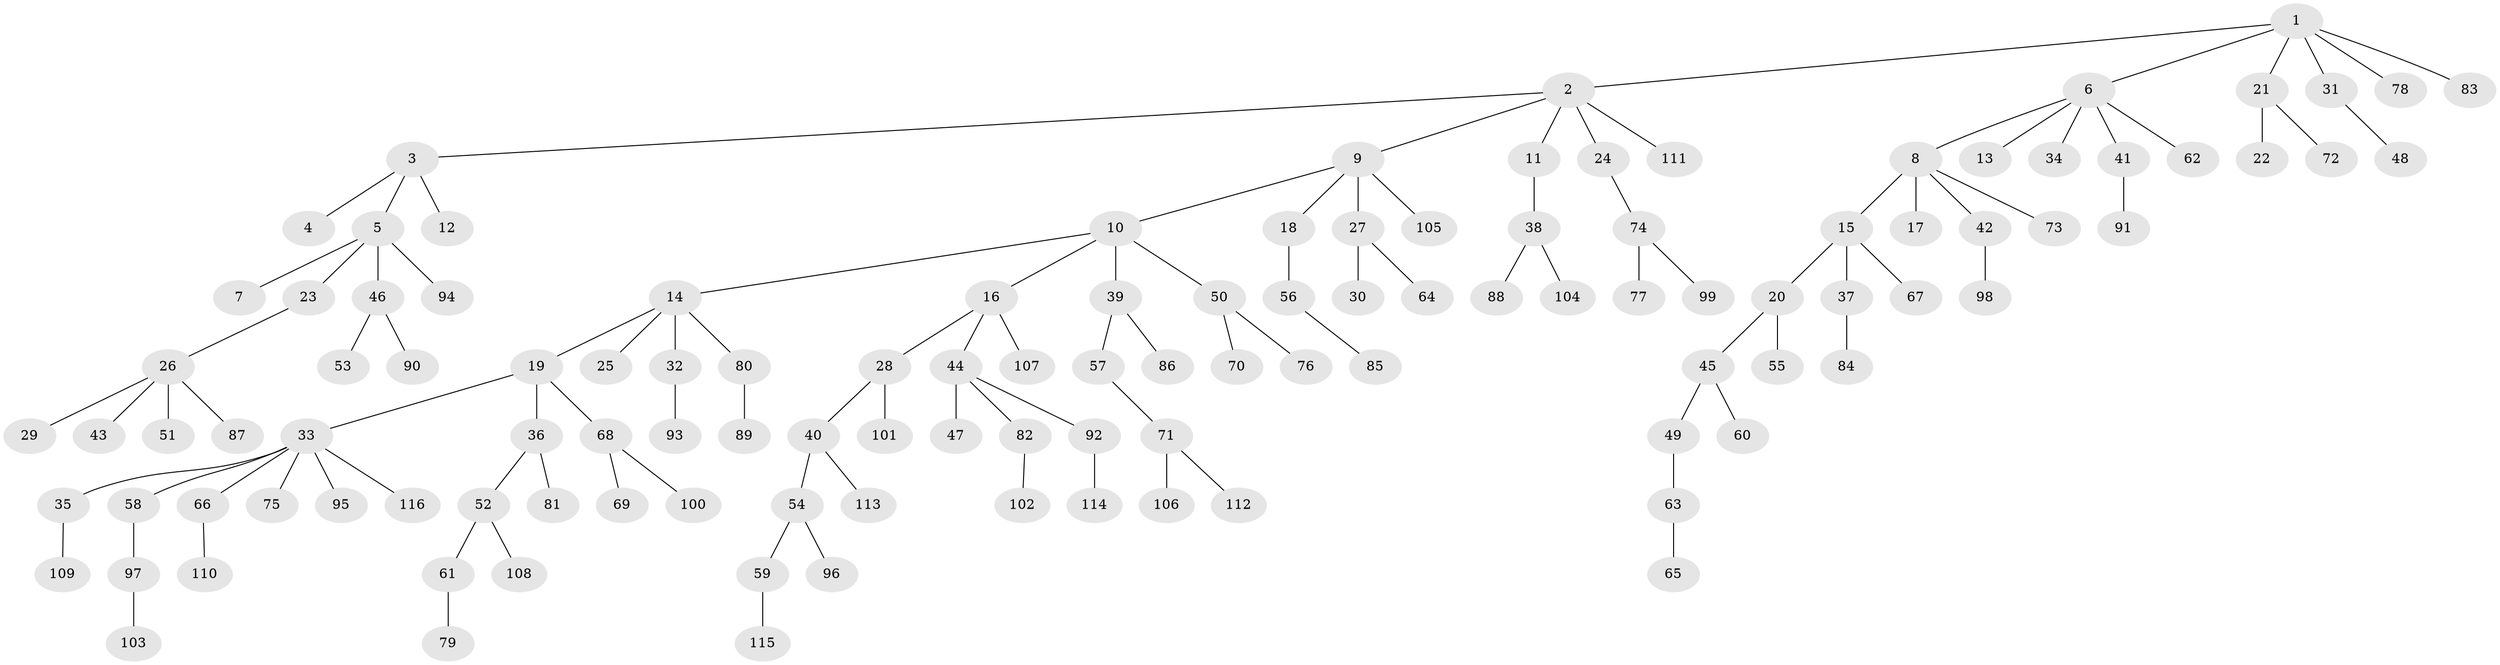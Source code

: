 // Generated by graph-tools (version 1.1) at 2025/37/03/09/25 02:37:08]
// undirected, 116 vertices, 115 edges
graph export_dot {
graph [start="1"]
  node [color=gray90,style=filled];
  1;
  2;
  3;
  4;
  5;
  6;
  7;
  8;
  9;
  10;
  11;
  12;
  13;
  14;
  15;
  16;
  17;
  18;
  19;
  20;
  21;
  22;
  23;
  24;
  25;
  26;
  27;
  28;
  29;
  30;
  31;
  32;
  33;
  34;
  35;
  36;
  37;
  38;
  39;
  40;
  41;
  42;
  43;
  44;
  45;
  46;
  47;
  48;
  49;
  50;
  51;
  52;
  53;
  54;
  55;
  56;
  57;
  58;
  59;
  60;
  61;
  62;
  63;
  64;
  65;
  66;
  67;
  68;
  69;
  70;
  71;
  72;
  73;
  74;
  75;
  76;
  77;
  78;
  79;
  80;
  81;
  82;
  83;
  84;
  85;
  86;
  87;
  88;
  89;
  90;
  91;
  92;
  93;
  94;
  95;
  96;
  97;
  98;
  99;
  100;
  101;
  102;
  103;
  104;
  105;
  106;
  107;
  108;
  109;
  110;
  111;
  112;
  113;
  114;
  115;
  116;
  1 -- 2;
  1 -- 6;
  1 -- 21;
  1 -- 31;
  1 -- 78;
  1 -- 83;
  2 -- 3;
  2 -- 9;
  2 -- 11;
  2 -- 24;
  2 -- 111;
  3 -- 4;
  3 -- 5;
  3 -- 12;
  5 -- 7;
  5 -- 23;
  5 -- 46;
  5 -- 94;
  6 -- 8;
  6 -- 13;
  6 -- 34;
  6 -- 41;
  6 -- 62;
  8 -- 15;
  8 -- 17;
  8 -- 42;
  8 -- 73;
  9 -- 10;
  9 -- 18;
  9 -- 27;
  9 -- 105;
  10 -- 14;
  10 -- 16;
  10 -- 39;
  10 -- 50;
  11 -- 38;
  14 -- 19;
  14 -- 25;
  14 -- 32;
  14 -- 80;
  15 -- 20;
  15 -- 37;
  15 -- 67;
  16 -- 28;
  16 -- 44;
  16 -- 107;
  18 -- 56;
  19 -- 33;
  19 -- 36;
  19 -- 68;
  20 -- 45;
  20 -- 55;
  21 -- 22;
  21 -- 72;
  23 -- 26;
  24 -- 74;
  26 -- 29;
  26 -- 43;
  26 -- 51;
  26 -- 87;
  27 -- 30;
  27 -- 64;
  28 -- 40;
  28 -- 101;
  31 -- 48;
  32 -- 93;
  33 -- 35;
  33 -- 58;
  33 -- 66;
  33 -- 75;
  33 -- 95;
  33 -- 116;
  35 -- 109;
  36 -- 52;
  36 -- 81;
  37 -- 84;
  38 -- 88;
  38 -- 104;
  39 -- 57;
  39 -- 86;
  40 -- 54;
  40 -- 113;
  41 -- 91;
  42 -- 98;
  44 -- 47;
  44 -- 82;
  44 -- 92;
  45 -- 49;
  45 -- 60;
  46 -- 53;
  46 -- 90;
  49 -- 63;
  50 -- 70;
  50 -- 76;
  52 -- 61;
  52 -- 108;
  54 -- 59;
  54 -- 96;
  56 -- 85;
  57 -- 71;
  58 -- 97;
  59 -- 115;
  61 -- 79;
  63 -- 65;
  66 -- 110;
  68 -- 69;
  68 -- 100;
  71 -- 106;
  71 -- 112;
  74 -- 77;
  74 -- 99;
  80 -- 89;
  82 -- 102;
  92 -- 114;
  97 -- 103;
}
